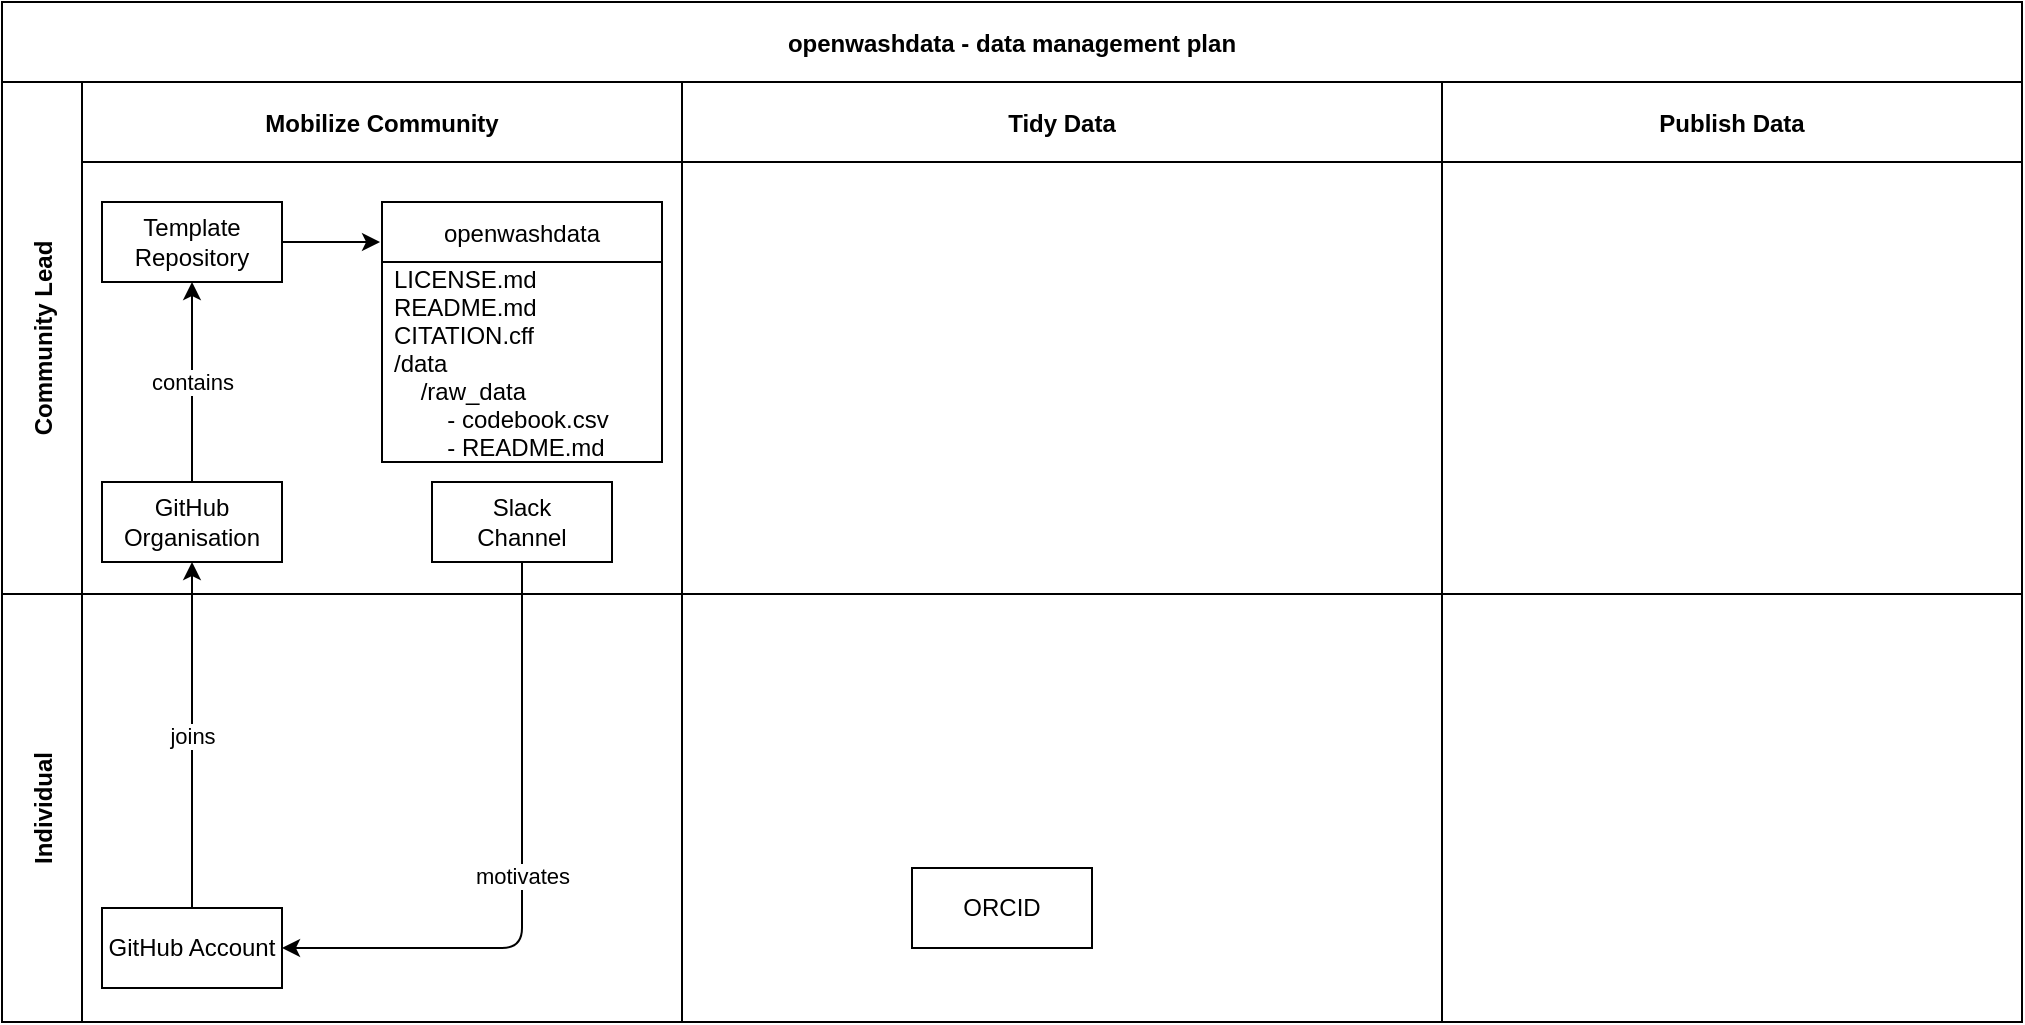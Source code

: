 <mxfile version="17.3.0" type="github">
  <diagram id="kgpKYQtTHZ0yAKxKKP6v" name="Page-1">
    <mxGraphModel dx="1448" dy="914" grid="1" gridSize="10" guides="1" tooltips="1" connect="1" arrows="1" fold="1" page="1" pageScale="1" pageWidth="1169" pageHeight="827" math="0" shadow="0">
      <root>
        <mxCell id="0" />
        <mxCell id="1" parent="0" />
        <mxCell id="3nuBFxr9cyL0pnOWT2aG-1" value="openwashdata - data management plan" style="shape=table;childLayout=tableLayout;startSize=40;collapsible=0;recursiveResize=0;expand=0;fillColor=none;fontStyle=1;" parent="1" vertex="1">
          <mxGeometry x="40" y="90" width="1010" height="510" as="geometry" />
        </mxCell>
        <mxCell id="uk4EVgTs81VsUXyXiHm2-17" value="" style="endArrow=classic;html=1;rounded=1;sketch=0;entryX=0.5;entryY=1;entryDx=0;entryDy=0;exitX=0.5;exitY=0;exitDx=0;exitDy=0;" parent="3nuBFxr9cyL0pnOWT2aG-1" source="3nuBFxr9cyL0pnOWT2aG-17" target="uk4EVgTs81VsUXyXiHm2-14" edge="1">
          <mxGeometry relative="1" as="geometry">
            <mxPoint x="250" y="290" as="sourcePoint" />
            <mxPoint x="350" y="290" as="targetPoint" />
          </mxGeometry>
        </mxCell>
        <mxCell id="uk4EVgTs81VsUXyXiHm2-18" value="joins" style="edgeLabel;resizable=0;html=1;align=center;verticalAlign=middle;rounded=0;sketch=0;" parent="uk4EVgTs81VsUXyXiHm2-17" connectable="0" vertex="1">
          <mxGeometry relative="1" as="geometry" />
        </mxCell>
        <mxCell id="3nuBFxr9cyL0pnOWT2aG-3" value="Community Lead" style="shape=tableRow;horizontal=0;swimlaneHead=0;swimlaneBody=0;top=0;left=0;bottom=0;right=0;fillColor=none;points=[[0,0.5],[1,0.5]];portConstraint=eastwest;startSize=40;collapsible=0;recursiveResize=0;expand=0;fontStyle=1;" parent="3nuBFxr9cyL0pnOWT2aG-1" vertex="1">
          <mxGeometry y="40" width="1010" height="256" as="geometry" />
        </mxCell>
        <mxCell id="3nuBFxr9cyL0pnOWT2aG-4" value="Mobilize Community" style="swimlane;swimlaneHead=0;swimlaneBody=0;connectable=0;fillColor=none;startSize=40;collapsible=0;recursiveResize=0;expand=0;fontStyle=1;" parent="3nuBFxr9cyL0pnOWT2aG-3" vertex="1">
          <mxGeometry x="40" width="300" height="256" as="geometry">
            <mxRectangle width="300" height="256" as="alternateBounds" />
          </mxGeometry>
        </mxCell>
        <mxCell id="uk4EVgTs81VsUXyXiHm2-14" value="GitHub&lt;br&gt;Organisation" style="rounded=0;whiteSpace=wrap;html=1;" parent="3nuBFxr9cyL0pnOWT2aG-4" vertex="1">
          <mxGeometry x="10" y="200" width="90" height="40" as="geometry" />
        </mxCell>
        <mxCell id="uk4EVgTs81VsUXyXiHm2-15" value="&lt;div&gt;Slack&lt;/div&gt;&lt;div&gt;Channel&lt;/div&gt;" style="rounded=0;whiteSpace=wrap;html=1;" parent="3nuBFxr9cyL0pnOWT2aG-4" vertex="1">
          <mxGeometry x="175" y="200" width="90" height="40" as="geometry" />
        </mxCell>
        <mxCell id="uk4EVgTs81VsUXyXiHm2-12" value="Template Repository" style="rounded=0;whiteSpace=wrap;html=1;" parent="3nuBFxr9cyL0pnOWT2aG-4" vertex="1">
          <mxGeometry x="10" y="60" width="90" height="40" as="geometry" />
        </mxCell>
        <mxCell id="uk4EVgTs81VsUXyXiHm2-22" value="" style="endArrow=classic;html=1;rounded=1;sketch=0;exitX=0.5;exitY=0;exitDx=0;exitDy=0;entryX=0.5;entryY=1;entryDx=0;entryDy=0;" parent="3nuBFxr9cyL0pnOWT2aG-4" source="uk4EVgTs81VsUXyXiHm2-14" target="uk4EVgTs81VsUXyXiHm2-12" edge="1">
          <mxGeometry relative="1" as="geometry">
            <mxPoint x="270" y="220" as="sourcePoint" />
            <mxPoint x="370" y="220" as="targetPoint" />
          </mxGeometry>
        </mxCell>
        <mxCell id="uk4EVgTs81VsUXyXiHm2-23" value="contains" style="edgeLabel;resizable=0;html=1;align=center;verticalAlign=middle;rounded=0;sketch=0;" parent="uk4EVgTs81VsUXyXiHm2-22" connectable="0" vertex="1">
          <mxGeometry relative="1" as="geometry" />
        </mxCell>
        <mxCell id="uk4EVgTs81VsUXyXiHm2-26" value="openwashdata" style="swimlane;fontStyle=0;childLayout=stackLayout;horizontal=1;startSize=30;horizontalStack=0;resizeParent=1;resizeParentMax=0;resizeLast=0;collapsible=1;marginBottom=0;rounded=0;sketch=0;" parent="3nuBFxr9cyL0pnOWT2aG-4" vertex="1">
          <mxGeometry x="150" y="60" width="140" height="130" as="geometry">
            <mxRectangle x="210" y="190" width="110" height="30" as="alternateBounds" />
          </mxGeometry>
        </mxCell>
        <mxCell id="uk4EVgTs81VsUXyXiHm2-27" value="LICENSE.md&#xa;README.md&#xa;CITATION.cff&#xa;/data&#xa;    /raw_data&#xa;        - codebook.csv&#xa;        - README.md&#xa;" style="text;strokeColor=none;fillColor=none;align=left;verticalAlign=middle;spacingLeft=4;spacingRight=4;overflow=hidden;points=[[0,0.5],[1,0.5]];portConstraint=eastwest;rotatable=0;rounded=0;sketch=0;" parent="uk4EVgTs81VsUXyXiHm2-26" vertex="1">
          <mxGeometry y="30" width="140" height="100" as="geometry" />
        </mxCell>
        <mxCell id="uk4EVgTs81VsUXyXiHm2-32" value="&lt;div&gt;&lt;br&gt;&lt;/div&gt;" style="endArrow=classic;html=1;rounded=1;sketch=0;exitX=1;exitY=0.5;exitDx=0;exitDy=0;entryX=-0.007;entryY=0.154;entryDx=0;entryDy=0;entryPerimeter=0;" parent="3nuBFxr9cyL0pnOWT2aG-4" source="uk4EVgTs81VsUXyXiHm2-12" target="uk4EVgTs81VsUXyXiHm2-26" edge="1">
          <mxGeometry relative="1" as="geometry">
            <mxPoint x="100" y="139.5" as="sourcePoint" />
            <mxPoint x="200" y="139.5" as="targetPoint" />
          </mxGeometry>
        </mxCell>
        <mxCell id="3nuBFxr9cyL0pnOWT2aG-8" value="Tidy Data" style="swimlane;swimlaneHead=0;swimlaneBody=0;connectable=0;fillColor=none;startSize=40;collapsible=0;recursiveResize=0;expand=0;fontStyle=1;" parent="3nuBFxr9cyL0pnOWT2aG-3" vertex="1">
          <mxGeometry x="340" width="380" height="256" as="geometry">
            <mxRectangle width="380" height="256" as="alternateBounds" />
          </mxGeometry>
        </mxCell>
        <mxCell id="3nuBFxr9cyL0pnOWT2aG-11" value="Publish Data" style="swimlane;swimlaneHead=0;swimlaneBody=0;connectable=0;fillColor=none;startSize=40;collapsible=0;recursiveResize=0;expand=0;fontStyle=1;" parent="3nuBFxr9cyL0pnOWT2aG-3" vertex="1">
          <mxGeometry x="720" width="290" height="256" as="geometry">
            <mxRectangle width="290" height="256" as="alternateBounds" />
          </mxGeometry>
        </mxCell>
        <mxCell id="3nuBFxr9cyL0pnOWT2aG-15" value="Individual" style="shape=tableRow;horizontal=0;swimlaneHead=0;swimlaneBody=0;top=0;left=0;bottom=0;right=0;fillColor=none;points=[[0,0.5],[1,0.5]];portConstraint=eastwest;startSize=40;collapsible=0;recursiveResize=0;expand=0;fontStyle=1;" parent="3nuBFxr9cyL0pnOWT2aG-1" vertex="1">
          <mxGeometry y="296" width="1010" height="214" as="geometry" />
        </mxCell>
        <mxCell id="3nuBFxr9cyL0pnOWT2aG-16" value="" style="swimlane;swimlaneHead=0;swimlaneBody=0;connectable=0;fillColor=none;startSize=0;collapsible=0;recursiveResize=0;expand=0;fontStyle=1;" parent="3nuBFxr9cyL0pnOWT2aG-15" vertex="1">
          <mxGeometry x="40" width="300" height="214" as="geometry">
            <mxRectangle width="300" height="214" as="alternateBounds" />
          </mxGeometry>
        </mxCell>
        <mxCell id="3nuBFxr9cyL0pnOWT2aG-17" value="GitHub Account" style="rounded=0;whiteSpace=wrap;html=1;" parent="3nuBFxr9cyL0pnOWT2aG-16" vertex="1">
          <mxGeometry x="10" y="157" width="90" height="40" as="geometry" />
        </mxCell>
        <mxCell id="3nuBFxr9cyL0pnOWT2aG-18" value="" style="swimlane;swimlaneHead=0;swimlaneBody=0;connectable=0;fillColor=none;startSize=0;collapsible=0;recursiveResize=0;expand=0;fontStyle=1;" parent="3nuBFxr9cyL0pnOWT2aG-15" vertex="1">
          <mxGeometry x="340" width="380" height="214" as="geometry">
            <mxRectangle width="380" height="214" as="alternateBounds" />
          </mxGeometry>
        </mxCell>
        <mxCell id="uk4EVgTs81VsUXyXiHm2-13" value="ORCID" style="rounded=0;whiteSpace=wrap;html=1;" parent="3nuBFxr9cyL0pnOWT2aG-18" vertex="1">
          <mxGeometry x="115" y="137" width="90" height="40" as="geometry" />
        </mxCell>
        <mxCell id="3nuBFxr9cyL0pnOWT2aG-23" value="" style="swimlane;swimlaneHead=0;swimlaneBody=0;connectable=0;fillColor=none;startSize=0;collapsible=0;recursiveResize=0;expand=0;fontStyle=1;" parent="3nuBFxr9cyL0pnOWT2aG-15" vertex="1">
          <mxGeometry x="720" width="290" height="214" as="geometry">
            <mxRectangle width="290" height="214" as="alternateBounds" />
          </mxGeometry>
        </mxCell>
        <mxCell id="uk4EVgTs81VsUXyXiHm2-20" value="" style="endArrow=classic;html=1;rounded=1;sketch=0;exitX=0.5;exitY=1;exitDx=0;exitDy=0;entryX=1;entryY=0.5;entryDx=0;entryDy=0;edgeStyle=orthogonalEdgeStyle;" parent="3nuBFxr9cyL0pnOWT2aG-1" source="uk4EVgTs81VsUXyXiHm2-15" target="3nuBFxr9cyL0pnOWT2aG-17" edge="1">
          <mxGeometry relative="1" as="geometry">
            <mxPoint x="330" y="260" as="sourcePoint" />
            <mxPoint x="430" y="260" as="targetPoint" />
          </mxGeometry>
        </mxCell>
        <mxCell id="uk4EVgTs81VsUXyXiHm2-21" value="motivates" style="edgeLabel;resizable=0;html=1;align=center;verticalAlign=middle;rounded=0;sketch=0;" parent="uk4EVgTs81VsUXyXiHm2-20" connectable="0" vertex="1">
          <mxGeometry relative="1" as="geometry" />
        </mxCell>
      </root>
    </mxGraphModel>
  </diagram>
</mxfile>
